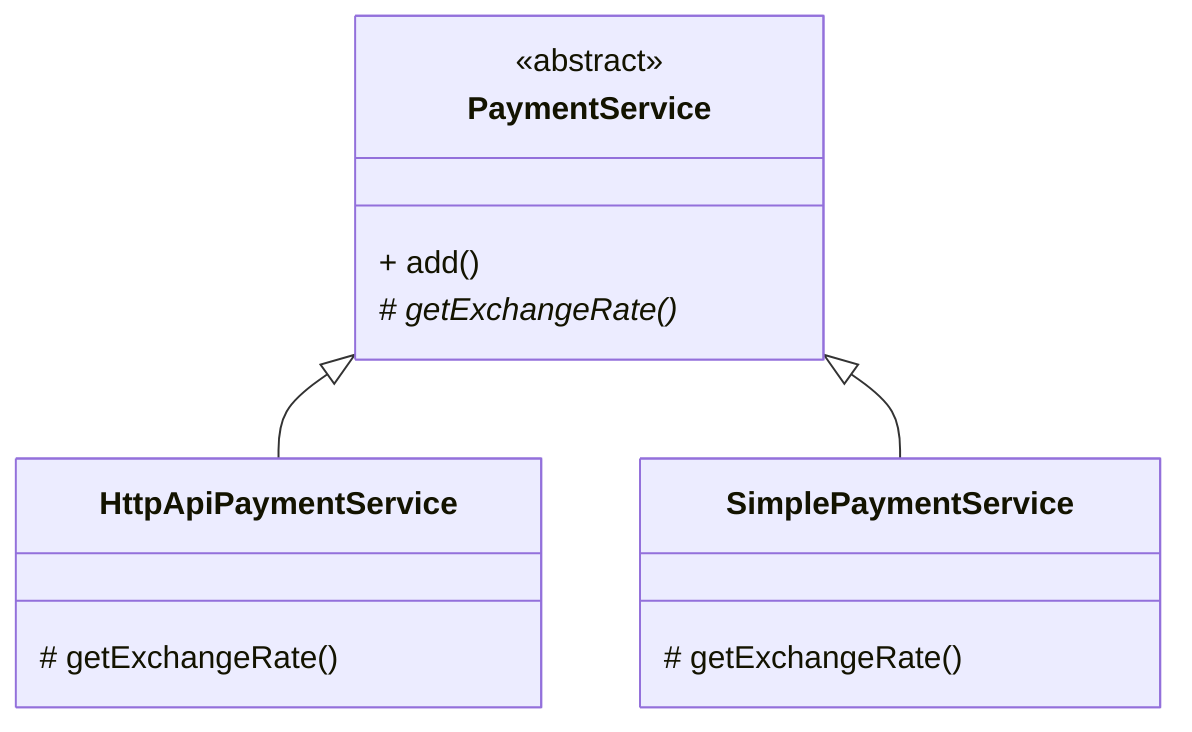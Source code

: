 classDiagram
    class PaymentService {
        <<abstract>>
        + add()
        # getExchangeRate()*
    }
    class HttpApiPaymentService {
        # getExchangeRate()
    }
    class SimplePaymentService {
        # getExchangeRate()
    }

    PaymentService <|-- HttpApiPaymentService
    PaymentService <|-- SimplePaymentService